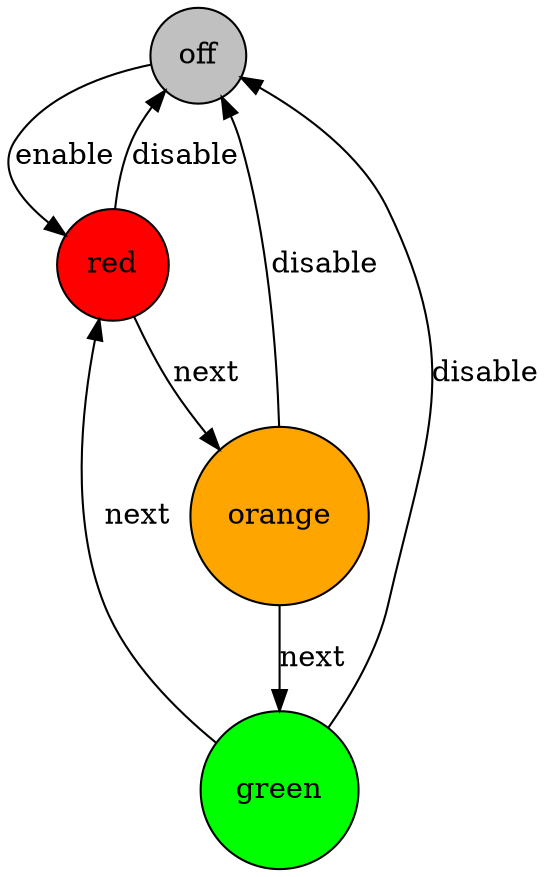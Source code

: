 digraph {
    off [ shape=circle  style=filled  fillcolor=grey ]
    red [ shape=circle  style=filled  fillcolor=red ]
    orange [ shape=circle  style=filled  fillcolor=orange ]
    green [ shape=circle  style=filled  fillcolor=green ]
    red -> orange [label=next];
    red -> off [label=disable];
    orange -> green [label=next];
    orange -> off [label=disable];
    green -> red [label=next];
    green -> off [label=disable];
    off -> red [label=enable];
}